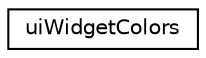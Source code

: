 digraph G
{
  edge [fontname="Helvetica",fontsize="10",labelfontname="Helvetica",labelfontsize="10"];
  node [fontname="Helvetica",fontsize="10",shape=record];
  rankdir=LR;
  Node1 [label="uiWidgetColors",height=0.2,width=0.4,color="black", fillcolor="white", style="filled",URL="$df/db4/structuiWidgetColors.html"];
}
